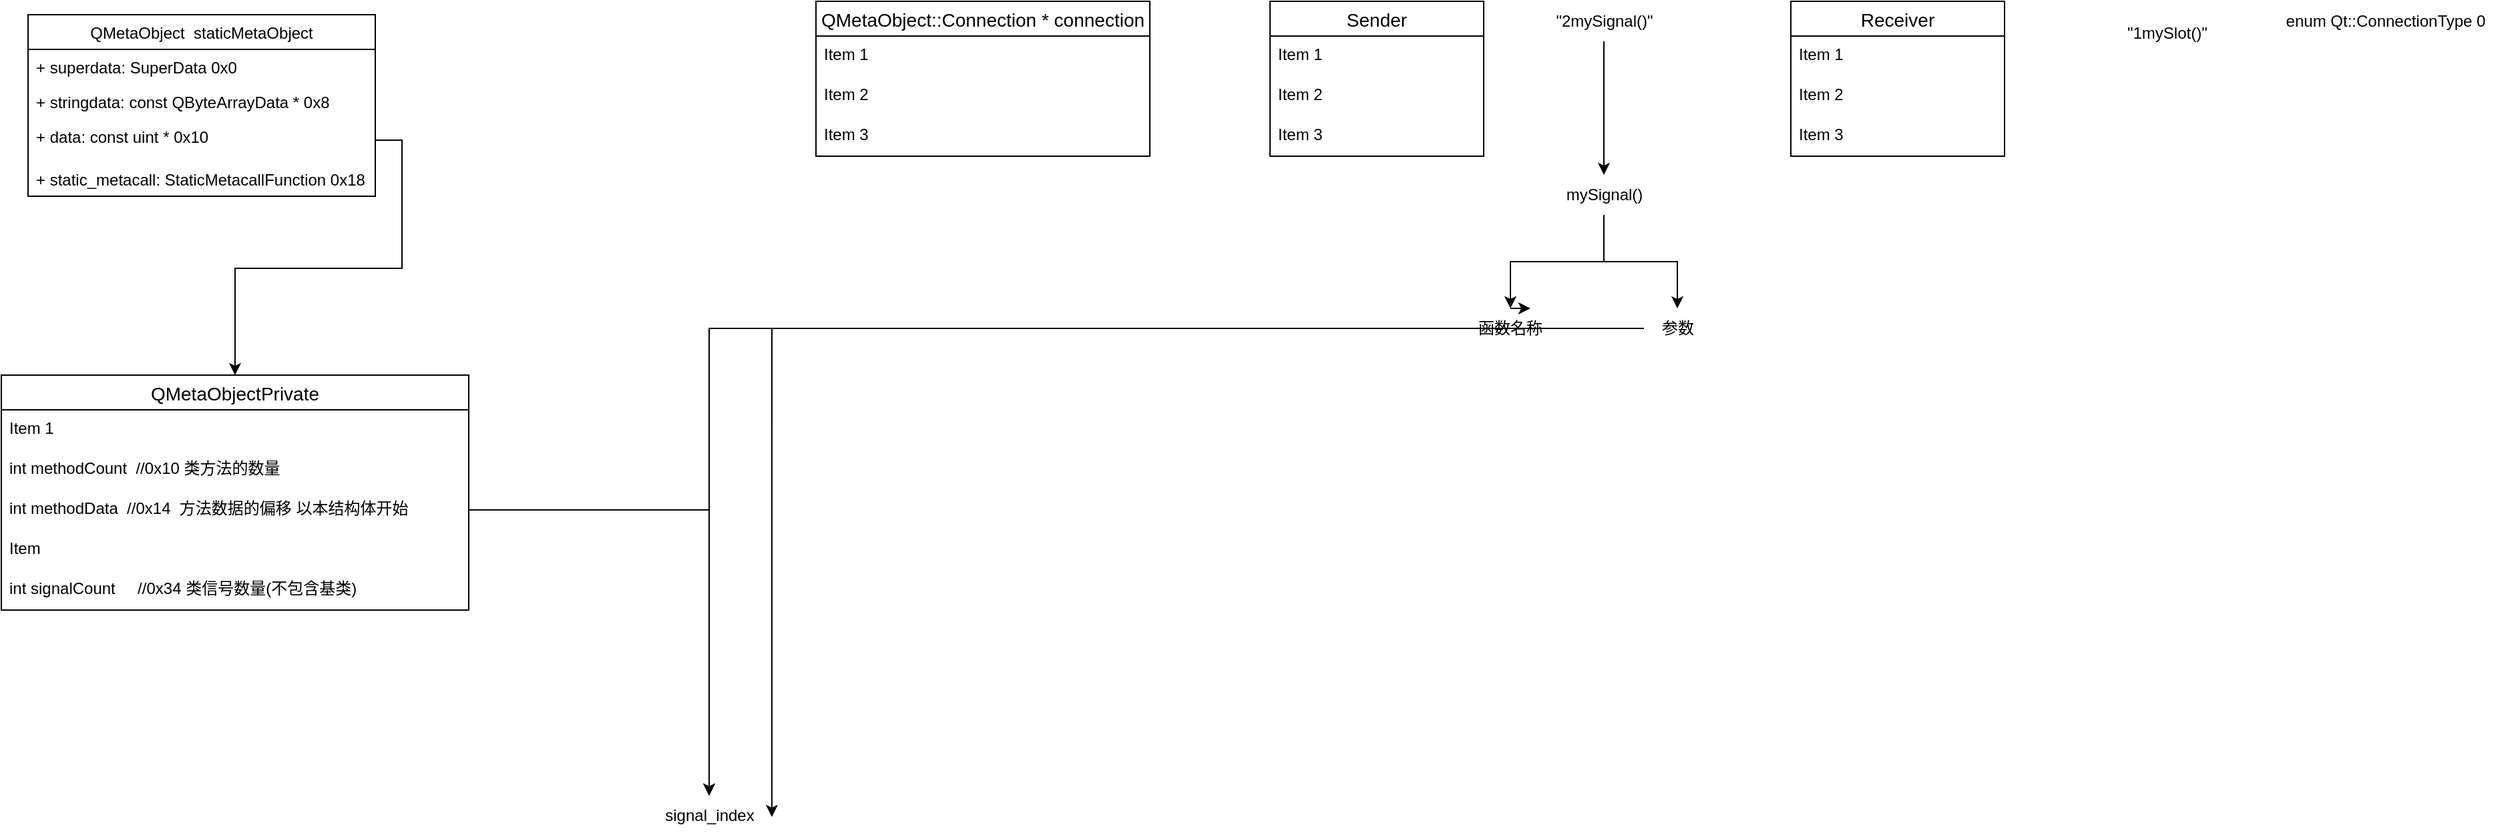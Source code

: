 <mxfile version="20.6.0" type="device"><diagram id="e-nj4Nd18S7DuhoU9HUD" name="第 1 页"><mxGraphModel dx="2249" dy="762" grid="1" gridSize="10" guides="1" tooltips="1" connect="1" arrows="1" fold="1" page="1" pageScale="1" pageWidth="827" pageHeight="1169" math="0" shadow="0"><root><mxCell id="0"/><mxCell id="1" parent="0"/><mxCell id="JYbdrM9sICnM7xCn1-F--2" value="QMetaObject::Connection * connection" style="swimlane;fontStyle=0;childLayout=stackLayout;horizontal=1;startSize=26;horizontalStack=0;resizeParent=1;resizeParentMax=0;resizeLast=0;collapsible=1;marginBottom=0;align=center;fontSize=14;" parent="1" vertex="1"><mxGeometry x="30" y="60" width="250" height="116" as="geometry"/></mxCell><mxCell id="JYbdrM9sICnM7xCn1-F--3" value="Item 1" style="text;strokeColor=none;fillColor=none;spacingLeft=4;spacingRight=4;overflow=hidden;rotatable=0;points=[[0,0.5],[1,0.5]];portConstraint=eastwest;fontSize=12;" parent="JYbdrM9sICnM7xCn1-F--2" vertex="1"><mxGeometry y="26" width="250" height="30" as="geometry"/></mxCell><mxCell id="JYbdrM9sICnM7xCn1-F--4" value="Item 2" style="text;strokeColor=none;fillColor=none;spacingLeft=4;spacingRight=4;overflow=hidden;rotatable=0;points=[[0,0.5],[1,0.5]];portConstraint=eastwest;fontSize=12;" parent="JYbdrM9sICnM7xCn1-F--2" vertex="1"><mxGeometry y="56" width="250" height="30" as="geometry"/></mxCell><mxCell id="JYbdrM9sICnM7xCn1-F--5" value="Item 3" style="text;strokeColor=none;fillColor=none;spacingLeft=4;spacingRight=4;overflow=hidden;rotatable=0;points=[[0,0.5],[1,0.5]];portConstraint=eastwest;fontSize=12;" parent="JYbdrM9sICnM7xCn1-F--2" vertex="1"><mxGeometry y="86" width="250" height="30" as="geometry"/></mxCell><mxCell id="JYbdrM9sICnM7xCn1-F--6" value="Sender" style="swimlane;fontStyle=0;childLayout=stackLayout;horizontal=1;startSize=26;horizontalStack=0;resizeParent=1;resizeParentMax=0;resizeLast=0;collapsible=1;marginBottom=0;align=center;fontSize=14;" parent="1" vertex="1"><mxGeometry x="370" y="60" width="160" height="116" as="geometry"/></mxCell><mxCell id="JYbdrM9sICnM7xCn1-F--7" value="Item 1" style="text;strokeColor=none;fillColor=none;spacingLeft=4;spacingRight=4;overflow=hidden;rotatable=0;points=[[0,0.5],[1,0.5]];portConstraint=eastwest;fontSize=12;" parent="JYbdrM9sICnM7xCn1-F--6" vertex="1"><mxGeometry y="26" width="160" height="30" as="geometry"/></mxCell><mxCell id="JYbdrM9sICnM7xCn1-F--8" value="Item 2" style="text;strokeColor=none;fillColor=none;spacingLeft=4;spacingRight=4;overflow=hidden;rotatable=0;points=[[0,0.5],[1,0.5]];portConstraint=eastwest;fontSize=12;" parent="JYbdrM9sICnM7xCn1-F--6" vertex="1"><mxGeometry y="56" width="160" height="30" as="geometry"/></mxCell><mxCell id="JYbdrM9sICnM7xCn1-F--9" value="Item 3" style="text;strokeColor=none;fillColor=none;spacingLeft=4;spacingRight=4;overflow=hidden;rotatable=0;points=[[0,0.5],[1,0.5]];portConstraint=eastwest;fontSize=12;" parent="JYbdrM9sICnM7xCn1-F--6" vertex="1"><mxGeometry y="86" width="160" height="30" as="geometry"/></mxCell><mxCell id="VgvprTYBFnndObRd4Wej-14" style="edgeStyle=orthogonalEdgeStyle;rounded=0;orthogonalLoop=1;jettySize=auto;html=1;" edge="1" parent="1" source="JYbdrM9sICnM7xCn1-F--10" target="VgvprTYBFnndObRd4Wej-13"><mxGeometry relative="1" as="geometry"/></mxCell><mxCell id="JYbdrM9sICnM7xCn1-F--10" value="&quot;2mySignal()&quot;" style="text;html=1;align=center;verticalAlign=middle;resizable=0;points=[];autosize=1;strokeColor=none;fillColor=none;" parent="1" vertex="1"><mxGeometry x="570" y="60" width="100" height="30" as="geometry"/></mxCell><mxCell id="JYbdrM9sICnM7xCn1-F--11" value="Receiver" style="swimlane;fontStyle=0;childLayout=stackLayout;horizontal=1;startSize=26;horizontalStack=0;resizeParent=1;resizeParentMax=0;resizeLast=0;collapsible=1;marginBottom=0;align=center;fontSize=14;" parent="1" vertex="1"><mxGeometry x="760" y="60" width="160" height="116" as="geometry"/></mxCell><mxCell id="JYbdrM9sICnM7xCn1-F--12" value="Item 1" style="text;strokeColor=none;fillColor=none;spacingLeft=4;spacingRight=4;overflow=hidden;rotatable=0;points=[[0,0.5],[1,0.5]];portConstraint=eastwest;fontSize=12;" parent="JYbdrM9sICnM7xCn1-F--11" vertex="1"><mxGeometry y="26" width="160" height="30" as="geometry"/></mxCell><mxCell id="JYbdrM9sICnM7xCn1-F--13" value="Item 2" style="text;strokeColor=none;fillColor=none;spacingLeft=4;spacingRight=4;overflow=hidden;rotatable=0;points=[[0,0.5],[1,0.5]];portConstraint=eastwest;fontSize=12;" parent="JYbdrM9sICnM7xCn1-F--11" vertex="1"><mxGeometry y="56" width="160" height="30" as="geometry"/></mxCell><mxCell id="JYbdrM9sICnM7xCn1-F--14" value="Item 3" style="text;strokeColor=none;fillColor=none;spacingLeft=4;spacingRight=4;overflow=hidden;rotatable=0;points=[[0,0.5],[1,0.5]];portConstraint=eastwest;fontSize=12;" parent="JYbdrM9sICnM7xCn1-F--11" vertex="1"><mxGeometry y="86" width="160" height="30" as="geometry"/></mxCell><mxCell id="JYbdrM9sICnM7xCn1-F--15" value="&quot;1mySlot()&quot;" style="text;whiteSpace=wrap;html=1;" parent="1" vertex="1"><mxGeometry x="1010" y="70" width="90" height="40" as="geometry"/></mxCell><mxCell id="JYbdrM9sICnM7xCn1-F--16" value="enum Qt::ConnectionType 0" style="text;html=1;align=center;verticalAlign=middle;resizable=0;points=[];autosize=1;strokeColor=none;fillColor=none;" parent="1" vertex="1"><mxGeometry x="1120" y="60" width="170" height="30" as="geometry"/></mxCell><mxCell id="VgvprTYBFnndObRd4Wej-1" value="QMetaObject  staticMetaObject" style="swimlane;fontStyle=0;childLayout=stackLayout;horizontal=1;startSize=26;fillColor=none;horizontalStack=0;resizeParent=1;resizeParentMax=0;resizeLast=0;collapsible=1;marginBottom=0;" vertex="1" parent="1"><mxGeometry x="-560" y="70" width="260" height="136" as="geometry"><mxRectangle x="-800" y="200" width="210" height="30" as="alternateBounds"/></mxGeometry></mxCell><mxCell id="VgvprTYBFnndObRd4Wej-2" value="+ superdata: SuperData 0x0" style="text;strokeColor=none;fillColor=none;align=left;verticalAlign=top;spacingLeft=4;spacingRight=4;overflow=hidden;rotatable=0;points=[[0,0.5],[1,0.5]];portConstraint=eastwest;" vertex="1" parent="VgvprTYBFnndObRd4Wej-1"><mxGeometry y="26" width="260" height="26" as="geometry"/></mxCell><mxCell id="VgvprTYBFnndObRd4Wej-3" value="+ stringdata: const QByteArrayData * 0x8" style="text;strokeColor=none;fillColor=none;align=left;verticalAlign=top;spacingLeft=4;spacingRight=4;overflow=hidden;rotatable=0;points=[[0,0.5],[1,0.5]];portConstraint=eastwest;" vertex="1" parent="VgvprTYBFnndObRd4Wej-1"><mxGeometry y="52" width="260" height="26" as="geometry"/></mxCell><mxCell id="VgvprTYBFnndObRd4Wej-4" value="+ data: const uint * 0x10" style="text;strokeColor=none;fillColor=none;align=left;verticalAlign=top;spacingLeft=4;spacingRight=4;overflow=hidden;rotatable=0;points=[[0,0.5],[1,0.5]];portConstraint=eastwest;" vertex="1" parent="VgvprTYBFnndObRd4Wej-1"><mxGeometry y="78" width="260" height="32" as="geometry"/></mxCell><mxCell id="VgvprTYBFnndObRd4Wej-5" value="+ static_metacall: StaticMetacallFunction 0x18" style="text;strokeColor=none;fillColor=none;align=left;verticalAlign=top;spacingLeft=4;spacingRight=4;overflow=hidden;rotatable=0;points=[[0,0.5],[1,0.5]];portConstraint=eastwest;" vertex="1" parent="VgvprTYBFnndObRd4Wej-1"><mxGeometry y="110" width="260" height="26" as="geometry"/></mxCell><mxCell id="VgvprTYBFnndObRd4Wej-6" value="QMetaObjectPrivate" style="swimlane;fontStyle=0;childLayout=stackLayout;horizontal=1;startSize=26;horizontalStack=0;resizeParent=1;resizeParentMax=0;resizeLast=0;collapsible=1;marginBottom=0;align=center;fontSize=14;" vertex="1" parent="1"><mxGeometry x="-580" y="340" width="350" height="176" as="geometry"/></mxCell><mxCell id="VgvprTYBFnndObRd4Wej-7" value="Item 1" style="text;strokeColor=none;fillColor=none;spacingLeft=4;spacingRight=4;overflow=hidden;rotatable=0;points=[[0,0.5],[1,0.5]];portConstraint=eastwest;fontSize=12;" vertex="1" parent="VgvprTYBFnndObRd4Wej-6"><mxGeometry y="26" width="350" height="30" as="geometry"/></mxCell><mxCell id="VgvprTYBFnndObRd4Wej-8" value="int methodCount  //0x10 类方法的数量" style="text;strokeColor=none;fillColor=none;spacingLeft=4;spacingRight=4;overflow=hidden;rotatable=0;points=[[0,0.5],[1,0.5]];portConstraint=eastwest;fontSize=12;" vertex="1" parent="VgvprTYBFnndObRd4Wej-6"><mxGeometry y="56" width="350" height="30" as="geometry"/></mxCell><mxCell id="VgvprTYBFnndObRd4Wej-9" value="int methodData  //0x14  方法数据的偏移 以本结构体开始" style="text;strokeColor=none;fillColor=none;spacingLeft=4;spacingRight=4;overflow=hidden;rotatable=0;points=[[0,0.5],[1,0.5]];portConstraint=eastwest;fontSize=12;" vertex="1" parent="VgvprTYBFnndObRd4Wej-6"><mxGeometry y="86" width="350" height="30" as="geometry"/></mxCell><mxCell id="VgvprTYBFnndObRd4Wej-10" value="Item" style="text;strokeColor=none;fillColor=none;spacingLeft=4;spacingRight=4;overflow=hidden;rotatable=0;points=[[0,0.5],[1,0.5]];portConstraint=eastwest;fontSize=12;" vertex="1" parent="VgvprTYBFnndObRd4Wej-6"><mxGeometry y="116" width="350" height="30" as="geometry"/></mxCell><mxCell id="VgvprTYBFnndObRd4Wej-11" value="int signalCount     //0x34  类信号数量(不包含基类)" style="text;strokeColor=none;fillColor=none;spacingLeft=4;spacingRight=4;overflow=hidden;rotatable=0;points=[[0,0.5],[1,0.5]];portConstraint=eastwest;fontSize=12;" vertex="1" parent="VgvprTYBFnndObRd4Wej-6"><mxGeometry y="146" width="350" height="30" as="geometry"/></mxCell><mxCell id="VgvprTYBFnndObRd4Wej-12" style="edgeStyle=orthogonalEdgeStyle;rounded=0;orthogonalLoop=1;jettySize=auto;html=1;exitX=1;exitY=0.5;exitDx=0;exitDy=0;entryX=0.5;entryY=0;entryDx=0;entryDy=0;" edge="1" parent="1" source="VgvprTYBFnndObRd4Wej-4" target="VgvprTYBFnndObRd4Wej-6"><mxGeometry relative="1" as="geometry"/></mxCell><mxCell id="VgvprTYBFnndObRd4Wej-18" style="edgeStyle=orthogonalEdgeStyle;rounded=0;orthogonalLoop=1;jettySize=auto;html=1;" edge="1" parent="1" source="VgvprTYBFnndObRd4Wej-13" target="VgvprTYBFnndObRd4Wej-15"><mxGeometry relative="1" as="geometry"/></mxCell><mxCell id="VgvprTYBFnndObRd4Wej-19" style="edgeStyle=orthogonalEdgeStyle;rounded=0;orthogonalLoop=1;jettySize=auto;html=1;" edge="1" parent="1" source="VgvprTYBFnndObRd4Wej-13" target="VgvprTYBFnndObRd4Wej-16"><mxGeometry relative="1" as="geometry"/></mxCell><mxCell id="VgvprTYBFnndObRd4Wej-13" value="mySignal()" style="text;html=1;align=center;verticalAlign=middle;resizable=0;points=[];autosize=1;strokeColor=none;fillColor=none;" vertex="1" parent="1"><mxGeometry x="580" y="190" width="80" height="30" as="geometry"/></mxCell><mxCell id="VgvprTYBFnndObRd4Wej-22" style="edgeStyle=orthogonalEdgeStyle;rounded=0;orthogonalLoop=1;jettySize=auto;html=1;" edge="1" parent="1" source="VgvprTYBFnndObRd4Wej-15" target="VgvprTYBFnndObRd4Wej-20"><mxGeometry relative="1" as="geometry"/></mxCell><mxCell id="VgvprTYBFnndObRd4Wej-15" value="函数名称" style="text;html=1;strokeColor=none;fillColor=none;align=center;verticalAlign=middle;whiteSpace=wrap;rounded=0;" vertex="1" parent="1"><mxGeometry x="520" y="290" width="60" height="30" as="geometry"/></mxCell><mxCell id="VgvprTYBFnndObRd4Wej-23" style="edgeStyle=orthogonalEdgeStyle;rounded=0;orthogonalLoop=1;jettySize=auto;html=1;entryX=1.022;entryY=0.533;entryDx=0;entryDy=0;entryPerimeter=0;" edge="1" parent="1" source="VgvprTYBFnndObRd4Wej-16" target="VgvprTYBFnndObRd4Wej-20"><mxGeometry relative="1" as="geometry"/></mxCell><mxCell id="VgvprTYBFnndObRd4Wej-16" value="参数" style="text;html=1;align=center;verticalAlign=middle;resizable=0;points=[];autosize=1;strokeColor=none;fillColor=none;" vertex="1" parent="1"><mxGeometry x="650" y="290" width="50" height="30" as="geometry"/></mxCell><mxCell id="VgvprTYBFnndObRd4Wej-17" style="edgeStyle=orthogonalEdgeStyle;rounded=0;orthogonalLoop=1;jettySize=auto;html=1;exitX=0.5;exitY=0;exitDx=0;exitDy=0;entryX=0.75;entryY=0;entryDx=0;entryDy=0;" edge="1" parent="1" source="VgvprTYBFnndObRd4Wej-15" target="VgvprTYBFnndObRd4Wej-15"><mxGeometry relative="1" as="geometry"/></mxCell><mxCell id="VgvprTYBFnndObRd4Wej-20" value="signal_index" style="text;html=1;align=center;verticalAlign=middle;resizable=0;points=[];autosize=1;strokeColor=none;fillColor=none;" vertex="1" parent="1"><mxGeometry x="-95" y="655" width="90" height="30" as="geometry"/></mxCell><mxCell id="VgvprTYBFnndObRd4Wej-21" style="edgeStyle=orthogonalEdgeStyle;rounded=0;orthogonalLoop=1;jettySize=auto;html=1;" edge="1" parent="1" source="VgvprTYBFnndObRd4Wej-9" target="VgvprTYBFnndObRd4Wej-20"><mxGeometry relative="1" as="geometry"/></mxCell></root></mxGraphModel></diagram></mxfile>